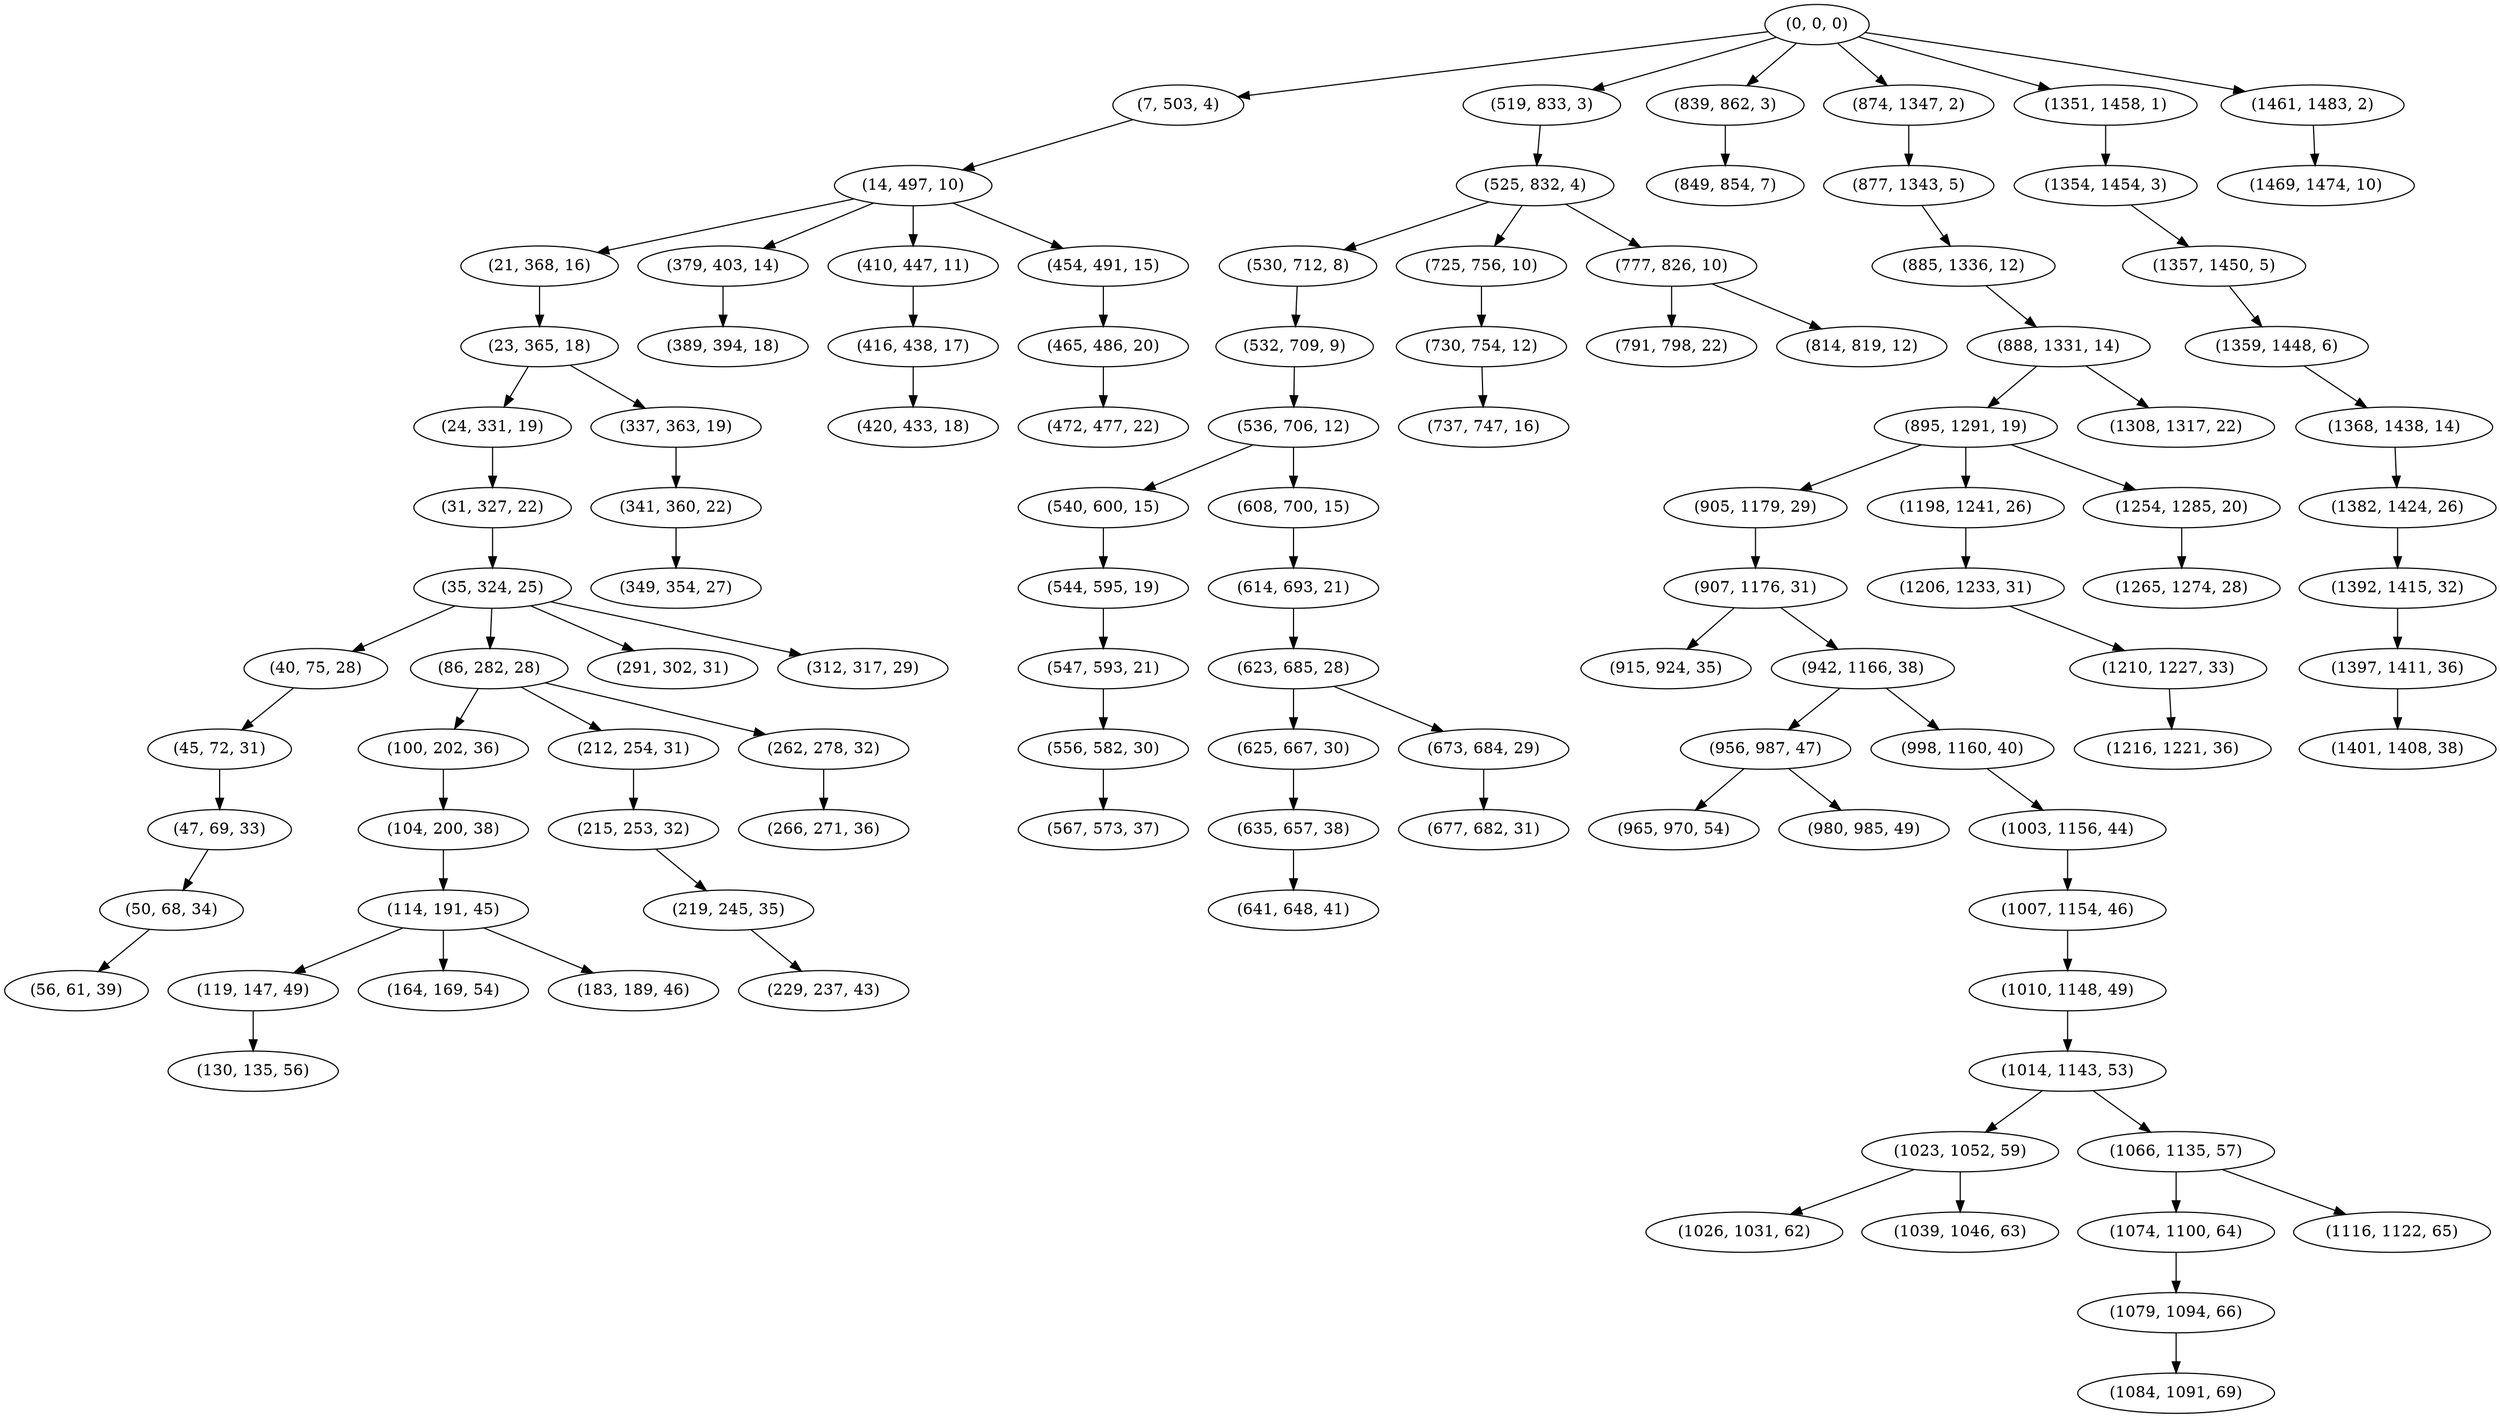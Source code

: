 digraph tree {
    "(0, 0, 0)";
    "(7, 503, 4)";
    "(14, 497, 10)";
    "(21, 368, 16)";
    "(23, 365, 18)";
    "(24, 331, 19)";
    "(31, 327, 22)";
    "(35, 324, 25)";
    "(40, 75, 28)";
    "(45, 72, 31)";
    "(47, 69, 33)";
    "(50, 68, 34)";
    "(56, 61, 39)";
    "(86, 282, 28)";
    "(100, 202, 36)";
    "(104, 200, 38)";
    "(114, 191, 45)";
    "(119, 147, 49)";
    "(130, 135, 56)";
    "(164, 169, 54)";
    "(183, 189, 46)";
    "(212, 254, 31)";
    "(215, 253, 32)";
    "(219, 245, 35)";
    "(229, 237, 43)";
    "(262, 278, 32)";
    "(266, 271, 36)";
    "(291, 302, 31)";
    "(312, 317, 29)";
    "(337, 363, 19)";
    "(341, 360, 22)";
    "(349, 354, 27)";
    "(379, 403, 14)";
    "(389, 394, 18)";
    "(410, 447, 11)";
    "(416, 438, 17)";
    "(420, 433, 18)";
    "(454, 491, 15)";
    "(465, 486, 20)";
    "(472, 477, 22)";
    "(519, 833, 3)";
    "(525, 832, 4)";
    "(530, 712, 8)";
    "(532, 709, 9)";
    "(536, 706, 12)";
    "(540, 600, 15)";
    "(544, 595, 19)";
    "(547, 593, 21)";
    "(556, 582, 30)";
    "(567, 573, 37)";
    "(608, 700, 15)";
    "(614, 693, 21)";
    "(623, 685, 28)";
    "(625, 667, 30)";
    "(635, 657, 38)";
    "(641, 648, 41)";
    "(673, 684, 29)";
    "(677, 682, 31)";
    "(725, 756, 10)";
    "(730, 754, 12)";
    "(737, 747, 16)";
    "(777, 826, 10)";
    "(791, 798, 22)";
    "(814, 819, 12)";
    "(839, 862, 3)";
    "(849, 854, 7)";
    "(874, 1347, 2)";
    "(877, 1343, 5)";
    "(885, 1336, 12)";
    "(888, 1331, 14)";
    "(895, 1291, 19)";
    "(905, 1179, 29)";
    "(907, 1176, 31)";
    "(915, 924, 35)";
    "(942, 1166, 38)";
    "(956, 987, 47)";
    "(965, 970, 54)";
    "(980, 985, 49)";
    "(998, 1160, 40)";
    "(1003, 1156, 44)";
    "(1007, 1154, 46)";
    "(1010, 1148, 49)";
    "(1014, 1143, 53)";
    "(1023, 1052, 59)";
    "(1026, 1031, 62)";
    "(1039, 1046, 63)";
    "(1066, 1135, 57)";
    "(1074, 1100, 64)";
    "(1079, 1094, 66)";
    "(1084, 1091, 69)";
    "(1116, 1122, 65)";
    "(1198, 1241, 26)";
    "(1206, 1233, 31)";
    "(1210, 1227, 33)";
    "(1216, 1221, 36)";
    "(1254, 1285, 20)";
    "(1265, 1274, 28)";
    "(1308, 1317, 22)";
    "(1351, 1458, 1)";
    "(1354, 1454, 3)";
    "(1357, 1450, 5)";
    "(1359, 1448, 6)";
    "(1368, 1438, 14)";
    "(1382, 1424, 26)";
    "(1392, 1415, 32)";
    "(1397, 1411, 36)";
    "(1401, 1408, 38)";
    "(1461, 1483, 2)";
    "(1469, 1474, 10)";
    "(0, 0, 0)" -> "(7, 503, 4)";
    "(0, 0, 0)" -> "(519, 833, 3)";
    "(0, 0, 0)" -> "(839, 862, 3)";
    "(0, 0, 0)" -> "(874, 1347, 2)";
    "(0, 0, 0)" -> "(1351, 1458, 1)";
    "(0, 0, 0)" -> "(1461, 1483, 2)";
    "(7, 503, 4)" -> "(14, 497, 10)";
    "(14, 497, 10)" -> "(21, 368, 16)";
    "(14, 497, 10)" -> "(379, 403, 14)";
    "(14, 497, 10)" -> "(410, 447, 11)";
    "(14, 497, 10)" -> "(454, 491, 15)";
    "(21, 368, 16)" -> "(23, 365, 18)";
    "(23, 365, 18)" -> "(24, 331, 19)";
    "(23, 365, 18)" -> "(337, 363, 19)";
    "(24, 331, 19)" -> "(31, 327, 22)";
    "(31, 327, 22)" -> "(35, 324, 25)";
    "(35, 324, 25)" -> "(40, 75, 28)";
    "(35, 324, 25)" -> "(86, 282, 28)";
    "(35, 324, 25)" -> "(291, 302, 31)";
    "(35, 324, 25)" -> "(312, 317, 29)";
    "(40, 75, 28)" -> "(45, 72, 31)";
    "(45, 72, 31)" -> "(47, 69, 33)";
    "(47, 69, 33)" -> "(50, 68, 34)";
    "(50, 68, 34)" -> "(56, 61, 39)";
    "(86, 282, 28)" -> "(100, 202, 36)";
    "(86, 282, 28)" -> "(212, 254, 31)";
    "(86, 282, 28)" -> "(262, 278, 32)";
    "(100, 202, 36)" -> "(104, 200, 38)";
    "(104, 200, 38)" -> "(114, 191, 45)";
    "(114, 191, 45)" -> "(119, 147, 49)";
    "(114, 191, 45)" -> "(164, 169, 54)";
    "(114, 191, 45)" -> "(183, 189, 46)";
    "(119, 147, 49)" -> "(130, 135, 56)";
    "(212, 254, 31)" -> "(215, 253, 32)";
    "(215, 253, 32)" -> "(219, 245, 35)";
    "(219, 245, 35)" -> "(229, 237, 43)";
    "(262, 278, 32)" -> "(266, 271, 36)";
    "(337, 363, 19)" -> "(341, 360, 22)";
    "(341, 360, 22)" -> "(349, 354, 27)";
    "(379, 403, 14)" -> "(389, 394, 18)";
    "(410, 447, 11)" -> "(416, 438, 17)";
    "(416, 438, 17)" -> "(420, 433, 18)";
    "(454, 491, 15)" -> "(465, 486, 20)";
    "(465, 486, 20)" -> "(472, 477, 22)";
    "(519, 833, 3)" -> "(525, 832, 4)";
    "(525, 832, 4)" -> "(530, 712, 8)";
    "(525, 832, 4)" -> "(725, 756, 10)";
    "(525, 832, 4)" -> "(777, 826, 10)";
    "(530, 712, 8)" -> "(532, 709, 9)";
    "(532, 709, 9)" -> "(536, 706, 12)";
    "(536, 706, 12)" -> "(540, 600, 15)";
    "(536, 706, 12)" -> "(608, 700, 15)";
    "(540, 600, 15)" -> "(544, 595, 19)";
    "(544, 595, 19)" -> "(547, 593, 21)";
    "(547, 593, 21)" -> "(556, 582, 30)";
    "(556, 582, 30)" -> "(567, 573, 37)";
    "(608, 700, 15)" -> "(614, 693, 21)";
    "(614, 693, 21)" -> "(623, 685, 28)";
    "(623, 685, 28)" -> "(625, 667, 30)";
    "(623, 685, 28)" -> "(673, 684, 29)";
    "(625, 667, 30)" -> "(635, 657, 38)";
    "(635, 657, 38)" -> "(641, 648, 41)";
    "(673, 684, 29)" -> "(677, 682, 31)";
    "(725, 756, 10)" -> "(730, 754, 12)";
    "(730, 754, 12)" -> "(737, 747, 16)";
    "(777, 826, 10)" -> "(791, 798, 22)";
    "(777, 826, 10)" -> "(814, 819, 12)";
    "(839, 862, 3)" -> "(849, 854, 7)";
    "(874, 1347, 2)" -> "(877, 1343, 5)";
    "(877, 1343, 5)" -> "(885, 1336, 12)";
    "(885, 1336, 12)" -> "(888, 1331, 14)";
    "(888, 1331, 14)" -> "(895, 1291, 19)";
    "(888, 1331, 14)" -> "(1308, 1317, 22)";
    "(895, 1291, 19)" -> "(905, 1179, 29)";
    "(895, 1291, 19)" -> "(1198, 1241, 26)";
    "(895, 1291, 19)" -> "(1254, 1285, 20)";
    "(905, 1179, 29)" -> "(907, 1176, 31)";
    "(907, 1176, 31)" -> "(915, 924, 35)";
    "(907, 1176, 31)" -> "(942, 1166, 38)";
    "(942, 1166, 38)" -> "(956, 987, 47)";
    "(942, 1166, 38)" -> "(998, 1160, 40)";
    "(956, 987, 47)" -> "(965, 970, 54)";
    "(956, 987, 47)" -> "(980, 985, 49)";
    "(998, 1160, 40)" -> "(1003, 1156, 44)";
    "(1003, 1156, 44)" -> "(1007, 1154, 46)";
    "(1007, 1154, 46)" -> "(1010, 1148, 49)";
    "(1010, 1148, 49)" -> "(1014, 1143, 53)";
    "(1014, 1143, 53)" -> "(1023, 1052, 59)";
    "(1014, 1143, 53)" -> "(1066, 1135, 57)";
    "(1023, 1052, 59)" -> "(1026, 1031, 62)";
    "(1023, 1052, 59)" -> "(1039, 1046, 63)";
    "(1066, 1135, 57)" -> "(1074, 1100, 64)";
    "(1066, 1135, 57)" -> "(1116, 1122, 65)";
    "(1074, 1100, 64)" -> "(1079, 1094, 66)";
    "(1079, 1094, 66)" -> "(1084, 1091, 69)";
    "(1198, 1241, 26)" -> "(1206, 1233, 31)";
    "(1206, 1233, 31)" -> "(1210, 1227, 33)";
    "(1210, 1227, 33)" -> "(1216, 1221, 36)";
    "(1254, 1285, 20)" -> "(1265, 1274, 28)";
    "(1351, 1458, 1)" -> "(1354, 1454, 3)";
    "(1354, 1454, 3)" -> "(1357, 1450, 5)";
    "(1357, 1450, 5)" -> "(1359, 1448, 6)";
    "(1359, 1448, 6)" -> "(1368, 1438, 14)";
    "(1368, 1438, 14)" -> "(1382, 1424, 26)";
    "(1382, 1424, 26)" -> "(1392, 1415, 32)";
    "(1392, 1415, 32)" -> "(1397, 1411, 36)";
    "(1397, 1411, 36)" -> "(1401, 1408, 38)";
    "(1461, 1483, 2)" -> "(1469, 1474, 10)";
}
